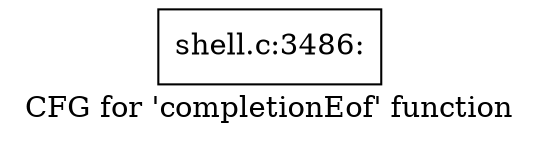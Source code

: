 digraph "CFG for 'completionEof' function" {
	label="CFG for 'completionEof' function";

	Node0x5602768d7030 [shape=record,label="{shell.c:3486:}"];
}

